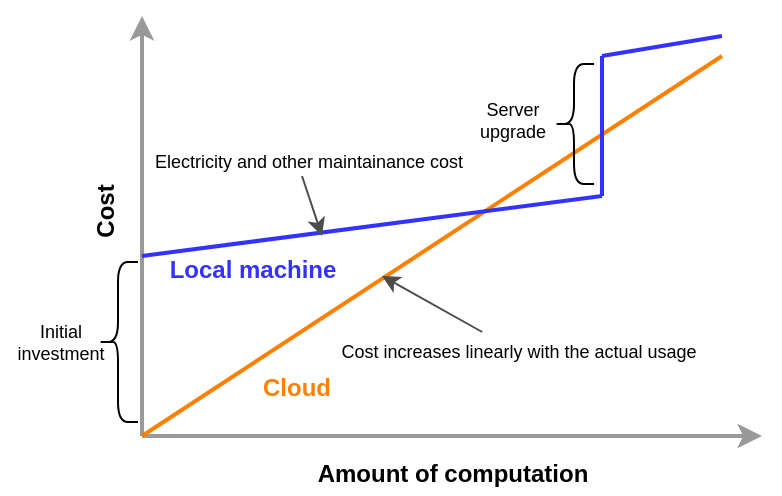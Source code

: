 <mxfile version="15.2.7" type="device"><diagram id="hUsqRJpiGhEVLp8_0uLC" name="Page-1"><mxGraphModel dx="749" dy="666" grid="1" gridSize="10" guides="1" tooltips="1" connect="1" arrows="1" fold="1" page="1" pageScale="1" pageWidth="850" pageHeight="1100" background="none" math="0" shadow="0"><root><mxCell id="0"/><mxCell id="1" parent="0"/><mxCell id="EjSmI5Tr7W--H7f795fA-1" value="" style="endArrow=classic;html=1;strokeWidth=2;strokeColor=#999999;" parent="1" edge="1"><mxGeometry width="50" height="50" relative="1" as="geometry"><mxPoint x="110" y="240" as="sourcePoint"/><mxPoint x="110" y="30" as="targetPoint"/></mxGeometry></mxCell><mxCell id="EjSmI5Tr7W--H7f795fA-2" value="" style="endArrow=classic;html=1;strokeWidth=2;strokeColor=#999999;" parent="1" edge="1"><mxGeometry width="50" height="50" relative="1" as="geometry"><mxPoint x="110" y="240" as="sourcePoint"/><mxPoint x="420" y="240" as="targetPoint"/></mxGeometry></mxCell><mxCell id="EjSmI5Tr7W--H7f795fA-4" value="Amount of computation" style="text;html=1;align=center;verticalAlign=middle;resizable=0;points=[];autosize=1;fontStyle=1" parent="1" vertex="1"><mxGeometry x="190" y="249" width="150" height="20" as="geometry"/></mxCell><mxCell id="EjSmI5Tr7W--H7f795fA-5" value="Cost" style="text;html=1;align=center;verticalAlign=middle;resizable=0;points=[];autosize=1;direction=east;horizontal=0;fontStyle=1" parent="1" vertex="1"><mxGeometry x="77" y="113" width="30" height="30" as="geometry"/></mxCell><mxCell id="EjSmI5Tr7W--H7f795fA-6" value="" style="endArrow=none;html=1;strokeColor=#FF8000;strokeWidth=2;" parent="1" edge="1"><mxGeometry width="50" height="50" relative="1" as="geometry"><mxPoint x="110" y="240" as="sourcePoint"/><mxPoint x="400" y="50" as="targetPoint"/></mxGeometry></mxCell><mxCell id="EjSmI5Tr7W--H7f795fA-7" value="Cloud" style="text;html=1;align=center;verticalAlign=middle;resizable=0;points=[];autosize=1;fontColor=#FF8000;fontStyle=1" parent="1" vertex="1"><mxGeometry x="162" y="206" width="50" height="20" as="geometry"/></mxCell><mxCell id="EjSmI5Tr7W--H7f795fA-9" value="" style="endArrow=none;html=1;strokeColor=#3333FF;strokeWidth=2;fontColor=#3333FF;" parent="1" edge="1"><mxGeometry width="50" height="50" relative="1" as="geometry"><mxPoint x="110" y="150" as="sourcePoint"/><mxPoint x="340" y="120" as="targetPoint"/></mxGeometry></mxCell><mxCell id="EjSmI5Tr7W--H7f795fA-11" value="" style="shape=curlyBracket;whiteSpace=wrap;html=1;rounded=1;fontColor=#3333FF;" parent="1" vertex="1"><mxGeometry x="88" y="153" width="20" height="80" as="geometry"/></mxCell><mxCell id="EjSmI5Tr7W--H7f795fA-12" value="Initial&lt;br&gt;investment" style="text;html=1;align=center;verticalAlign=middle;resizable=0;points=[];autosize=1;fontColor=#000000;fontSize=9;" parent="1" vertex="1"><mxGeometry x="39" y="178" width="60" height="30" as="geometry"/></mxCell><mxCell id="EjSmI5Tr7W--H7f795fA-13" value="" style="endArrow=none;html=1;strokeColor=#3333FF;strokeWidth=2;fontColor=#000000;" parent="1" edge="1"><mxGeometry width="50" height="50" relative="1" as="geometry"><mxPoint x="340" y="120" as="sourcePoint"/><mxPoint x="340" y="50" as="targetPoint"/></mxGeometry></mxCell><mxCell id="EjSmI5Tr7W--H7f795fA-14" value="" style="endArrow=none;html=1;strokeColor=#3333FF;strokeWidth=2;fontColor=#3333FF;" parent="1" edge="1"><mxGeometry width="50" height="50" relative="1" as="geometry"><mxPoint x="340" y="50" as="sourcePoint"/><mxPoint x="400" y="40" as="targetPoint"/></mxGeometry></mxCell><mxCell id="EjSmI5Tr7W--H7f795fA-15" value="" style="shape=curlyBracket;whiteSpace=wrap;html=1;rounded=1;fontColor=#3333FF;" parent="1" vertex="1"><mxGeometry x="316" y="54" width="20" height="60" as="geometry"/></mxCell><mxCell id="EjSmI5Tr7W--H7f795fA-16" value="Server&lt;br&gt;upgrade" style="text;html=1;align=center;verticalAlign=middle;resizable=0;points=[];autosize=1;fontColor=#000000;fontSize=9;" parent="1" vertex="1"><mxGeometry x="270" y="67" width="50" height="30" as="geometry"/></mxCell><mxCell id="EjSmI5Tr7W--H7f795fA-18" value="Local machine" style="text;html=1;align=center;verticalAlign=middle;resizable=0;points=[];autosize=1;fontColor=#3333FF;fontStyle=1" parent="1" vertex="1"><mxGeometry x="115" y="147" width="100" height="20" as="geometry"/></mxCell><mxCell id="EjSmI5Tr7W--H7f795fA-19" value="" style="endArrow=classic;html=1;strokeColor=#4D4D4D;strokeWidth=1;fontSize=9;fontColor=#3333FF;" parent="1" edge="1"><mxGeometry width="50" height="50" relative="1" as="geometry"><mxPoint x="190" y="110" as="sourcePoint"/><mxPoint x="200" y="140" as="targetPoint"/></mxGeometry></mxCell><mxCell id="EjSmI5Tr7W--H7f795fA-20" value="Electricity and other maintainance cost" style="text;html=1;align=center;verticalAlign=middle;resizable=0;points=[];autosize=1;fontColor=#000000;fontSize=9;" parent="1" vertex="1"><mxGeometry x="108" y="93" width="170" height="20" as="geometry"/></mxCell><mxCell id="EjSmI5Tr7W--H7f795fA-21" value="" style="endArrow=classic;html=1;strokeColor=#4D4D4D;strokeWidth=1;fontSize=9;fontColor=#3333FF;" parent="1" source="EjSmI5Tr7W--H7f795fA-22" edge="1"><mxGeometry width="50" height="50" relative="1" as="geometry"><mxPoint x="270" y="180" as="sourcePoint"/><mxPoint x="230" y="160" as="targetPoint"/></mxGeometry></mxCell><mxCell id="EjSmI5Tr7W--H7f795fA-22" value="Cost increases linearly with the actual usage" style="text;html=1;align=center;verticalAlign=middle;resizable=0;points=[];autosize=1;fontColor=#000000;fontSize=9;" parent="1" vertex="1"><mxGeometry x="203" y="188" width="190" height="20" as="geometry"/></mxCell></root></mxGraphModel></diagram></mxfile>